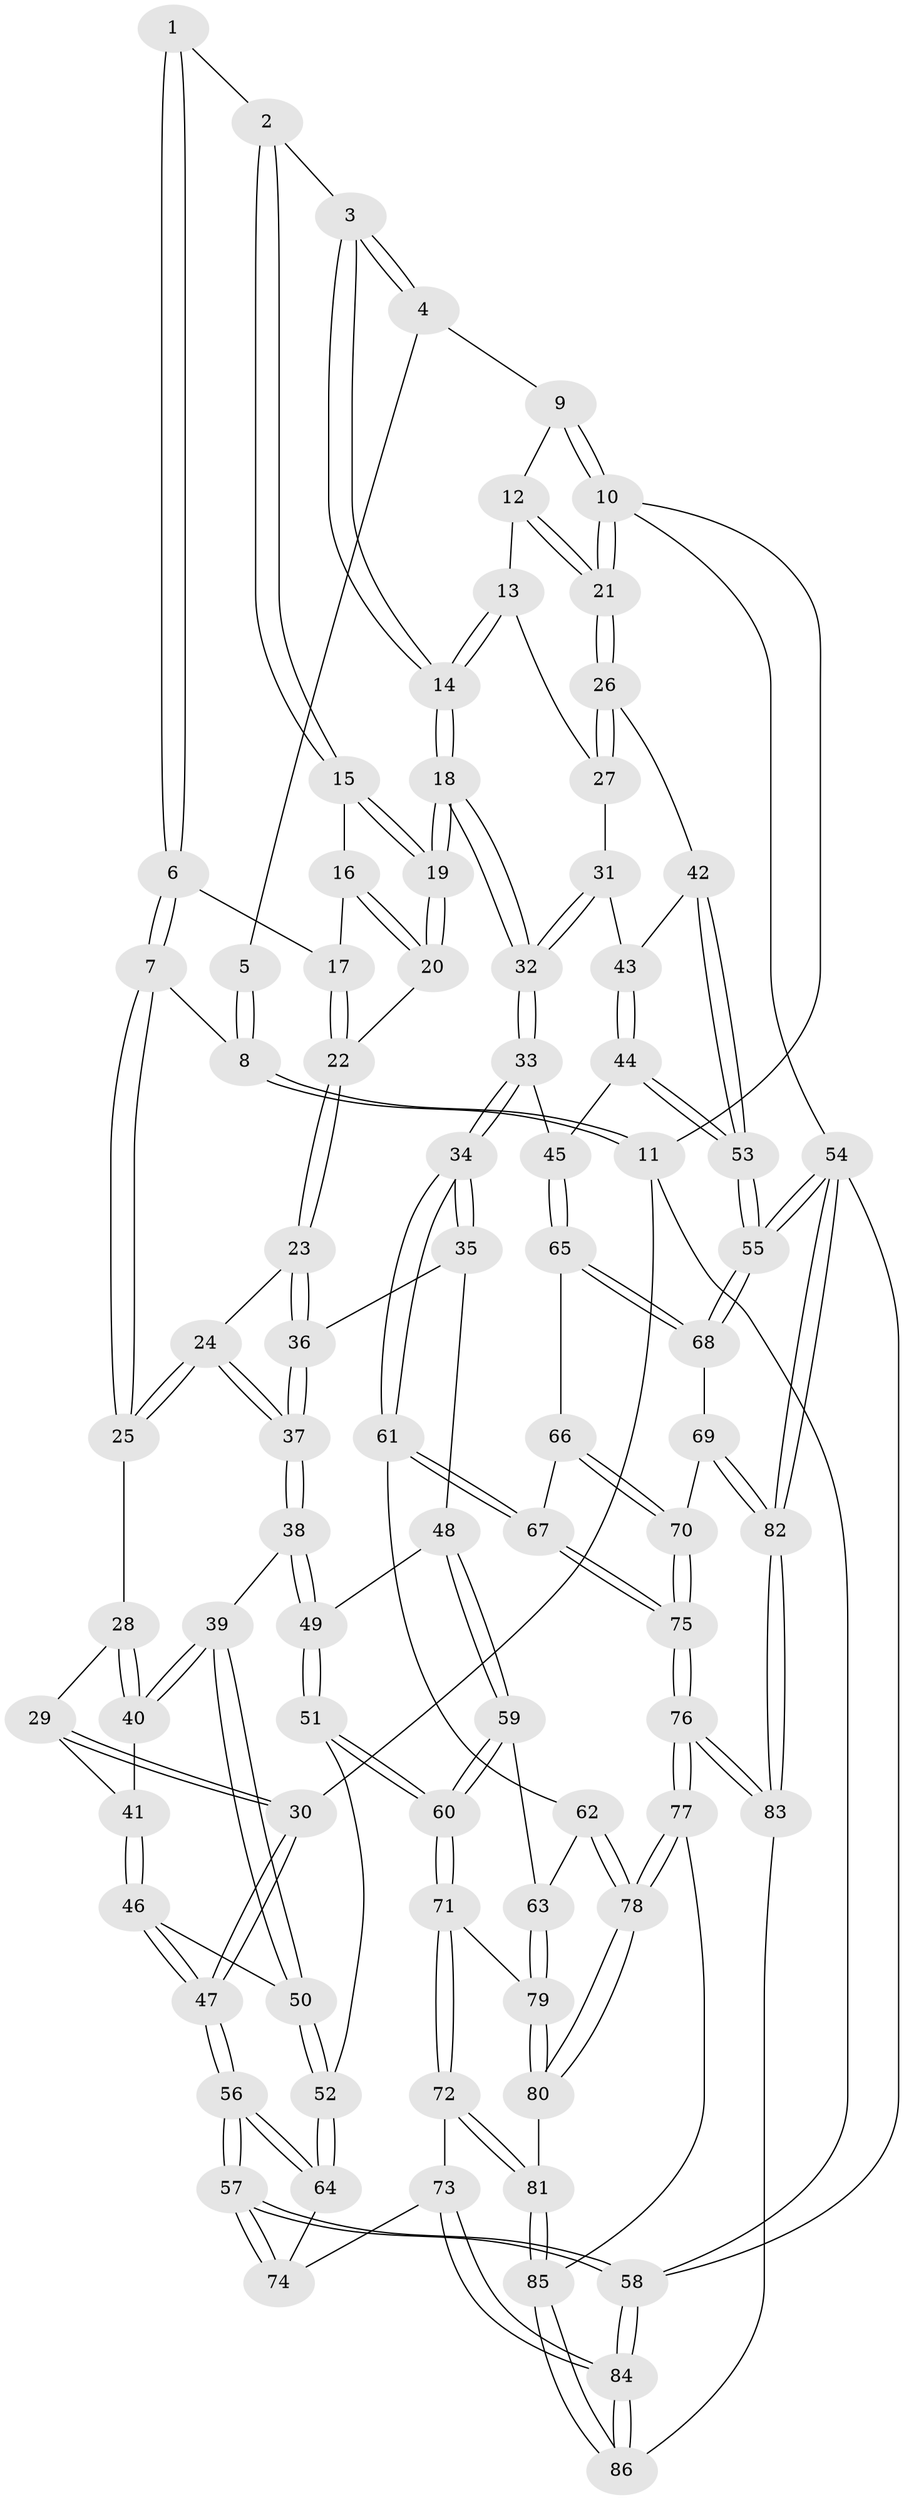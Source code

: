 // Generated by graph-tools (version 1.1) at 2025/17/03/09/25 04:17:05]
// undirected, 86 vertices, 212 edges
graph export_dot {
graph [start="1"]
  node [color=gray90,style=filled];
  1 [pos="+0.41898740805299844+0.03386285691307468"];
  2 [pos="+0.5540588189522367+0"];
  3 [pos="+0.6097559026834639+0"];
  4 [pos="+0.6137802073519945+0"];
  5 [pos="+0.24713520363129665+0"];
  6 [pos="+0.37491762348877794+0.11251608782711967"];
  7 [pos="+0.2396145069470378+0.08229841099291277"];
  8 [pos="+0.1620660687864879+0"];
  9 [pos="+0.6594659244373814+0"];
  10 [pos="+1+0"];
  11 [pos="+0+0"];
  12 [pos="+0.8474217949951692+0.09690753589909945"];
  13 [pos="+0.8348100862729415+0.11845502054147129"];
  14 [pos="+0.7214871342550183+0.14358256534981625"];
  15 [pos="+0.5333383858256089+0.030621120103976506"];
  16 [pos="+0.4772059577804122+0.10157302069477411"];
  17 [pos="+0.3915454528619341+0.12064890094467473"];
  18 [pos="+0.664606592519066+0.25322190790256044"];
  19 [pos="+0.6217135896523435+0.2359232634062648"];
  20 [pos="+0.5424221369314198+0.2244244220257699"];
  21 [pos="+1+0"];
  22 [pos="+0.4356274290207059+0.2605665849184262"];
  23 [pos="+0.42741350406941075+0.271618230405355"];
  24 [pos="+0.19888488656565617+0.2251994094063184"];
  25 [pos="+0.1919304121328727+0.2136612323474499"];
  26 [pos="+1+0.16475736561249407"];
  27 [pos="+0.8893385438148604+0.17997472519437185"];
  28 [pos="+0.016677205120725725+0.23561886114018835"];
  29 [pos="+0+0.23028455099268882"];
  30 [pos="+0+0.18197218162775702"];
  31 [pos="+0.8690462027082019+0.3362454082644527"];
  32 [pos="+0.7088059702599175+0.39694155388690233"];
  33 [pos="+0.7038932305110005+0.4113112844455782"];
  34 [pos="+0.5990843105212659+0.5007922862077064"];
  35 [pos="+0.4761166988958271+0.41602413122618676"];
  36 [pos="+0.42435890795638126+0.35487808616100025"];
  37 [pos="+0.23491989237280866+0.4041006846221521"];
  38 [pos="+0.23408165134744371+0.40692935570026106"];
  39 [pos="+0.13400597281560234+0.4541415463402806"];
  40 [pos="+0.10740613684243362+0.4410394732564714"];
  41 [pos="+0.04932451426723434+0.43556481613326026"];
  42 [pos="+1+0.27076231758374847"];
  43 [pos="+0.9437987965616503+0.3461102204184099"];
  44 [pos="+0.9609936249931139+0.5225512555750144"];
  45 [pos="+0.8451961014531041+0.5375519776155584"];
  46 [pos="+0+0.4865225352893821"];
  47 [pos="+0+0.4971183759401537"];
  48 [pos="+0.2933673584230618+0.5058201956760816"];
  49 [pos="+0.28865458457165116+0.5028533109220339"];
  50 [pos="+0.10332282201805756+0.5450580965370375"];
  51 [pos="+0.19615864940403996+0.6078528724109884"];
  52 [pos="+0.10987733010491126+0.6124423944010661"];
  53 [pos="+1+0.6258407062186152"];
  54 [pos="+1+1"];
  55 [pos="+1+0.7434073362936319"];
  56 [pos="+0+0.6699730101171476"];
  57 [pos="+0+0.9679099285951597"];
  58 [pos="+0+1"];
  59 [pos="+0.34628205356926267+0.5640529270790186"];
  60 [pos="+0.2774698744384352+0.6865607786699116"];
  61 [pos="+0.5817395217846848+0.5513718054149553"];
  62 [pos="+0.5759924923975984+0.5562196291705446"];
  63 [pos="+0.4981493358934521+0.6025598144525364"];
  64 [pos="+0.07906698240197636+0.658468657592329"];
  65 [pos="+0.8513468901041291+0.6241657777142583"];
  66 [pos="+0.7615248878697151+0.6622578821172825"];
  67 [pos="+0.6719207740456228+0.6571899832060356"];
  68 [pos="+0.908602962919539+0.7095864746148108"];
  69 [pos="+0.8330042181752942+0.774547683296177"];
  70 [pos="+0.8216310346589294+0.7768098010307946"];
  71 [pos="+0.2806310273496228+0.7108517652291731"];
  72 [pos="+0.18803692534943856+0.8241669011235114"];
  73 [pos="+0.17316525465285834+0.8265038305059087"];
  74 [pos="+0.1623098271798867+0.8210484139647204"];
  75 [pos="+0.7120292626477805+0.8284867128252427"];
  76 [pos="+0.6511784705021896+0.9416195299171926"];
  77 [pos="+0.615626380776466+0.9153647697330983"];
  78 [pos="+0.5877881310329421+0.8854271017731064"];
  79 [pos="+0.43603225549523006+0.7365990559890193"];
  80 [pos="+0.4450491624772503+0.7880076484198892"];
  81 [pos="+0.33399215382792063+0.8985970533569887"];
  82 [pos="+1+1"];
  83 [pos="+0.7135312837395116+1"];
  84 [pos="+0.0944119663354626+1"];
  85 [pos="+0.3473579467605139+0.9436423345503782"];
  86 [pos="+0.3453737021913448+1"];
  1 -- 2;
  1 -- 6;
  1 -- 6;
  2 -- 3;
  2 -- 15;
  2 -- 15;
  3 -- 4;
  3 -- 4;
  3 -- 14;
  3 -- 14;
  4 -- 5;
  4 -- 9;
  5 -- 8;
  5 -- 8;
  6 -- 7;
  6 -- 7;
  6 -- 17;
  7 -- 8;
  7 -- 25;
  7 -- 25;
  8 -- 11;
  8 -- 11;
  9 -- 10;
  9 -- 10;
  9 -- 12;
  10 -- 11;
  10 -- 21;
  10 -- 21;
  10 -- 54;
  11 -- 30;
  11 -- 58;
  12 -- 13;
  12 -- 21;
  12 -- 21;
  13 -- 14;
  13 -- 14;
  13 -- 27;
  14 -- 18;
  14 -- 18;
  15 -- 16;
  15 -- 19;
  15 -- 19;
  16 -- 17;
  16 -- 20;
  16 -- 20;
  17 -- 22;
  17 -- 22;
  18 -- 19;
  18 -- 19;
  18 -- 32;
  18 -- 32;
  19 -- 20;
  19 -- 20;
  20 -- 22;
  21 -- 26;
  21 -- 26;
  22 -- 23;
  22 -- 23;
  23 -- 24;
  23 -- 36;
  23 -- 36;
  24 -- 25;
  24 -- 25;
  24 -- 37;
  24 -- 37;
  25 -- 28;
  26 -- 27;
  26 -- 27;
  26 -- 42;
  27 -- 31;
  28 -- 29;
  28 -- 40;
  28 -- 40;
  29 -- 30;
  29 -- 30;
  29 -- 41;
  30 -- 47;
  30 -- 47;
  31 -- 32;
  31 -- 32;
  31 -- 43;
  32 -- 33;
  32 -- 33;
  33 -- 34;
  33 -- 34;
  33 -- 45;
  34 -- 35;
  34 -- 35;
  34 -- 61;
  34 -- 61;
  35 -- 36;
  35 -- 48;
  36 -- 37;
  36 -- 37;
  37 -- 38;
  37 -- 38;
  38 -- 39;
  38 -- 49;
  38 -- 49;
  39 -- 40;
  39 -- 40;
  39 -- 50;
  39 -- 50;
  40 -- 41;
  41 -- 46;
  41 -- 46;
  42 -- 43;
  42 -- 53;
  42 -- 53;
  43 -- 44;
  43 -- 44;
  44 -- 45;
  44 -- 53;
  44 -- 53;
  45 -- 65;
  45 -- 65;
  46 -- 47;
  46 -- 47;
  46 -- 50;
  47 -- 56;
  47 -- 56;
  48 -- 49;
  48 -- 59;
  48 -- 59;
  49 -- 51;
  49 -- 51;
  50 -- 52;
  50 -- 52;
  51 -- 52;
  51 -- 60;
  51 -- 60;
  52 -- 64;
  52 -- 64;
  53 -- 55;
  53 -- 55;
  54 -- 55;
  54 -- 55;
  54 -- 82;
  54 -- 82;
  54 -- 58;
  55 -- 68;
  55 -- 68;
  56 -- 57;
  56 -- 57;
  56 -- 64;
  56 -- 64;
  57 -- 58;
  57 -- 58;
  57 -- 74;
  57 -- 74;
  58 -- 84;
  58 -- 84;
  59 -- 60;
  59 -- 60;
  59 -- 63;
  60 -- 71;
  60 -- 71;
  61 -- 62;
  61 -- 67;
  61 -- 67;
  62 -- 63;
  62 -- 78;
  62 -- 78;
  63 -- 79;
  63 -- 79;
  64 -- 74;
  65 -- 66;
  65 -- 68;
  65 -- 68;
  66 -- 67;
  66 -- 70;
  66 -- 70;
  67 -- 75;
  67 -- 75;
  68 -- 69;
  69 -- 70;
  69 -- 82;
  69 -- 82;
  70 -- 75;
  70 -- 75;
  71 -- 72;
  71 -- 72;
  71 -- 79;
  72 -- 73;
  72 -- 81;
  72 -- 81;
  73 -- 74;
  73 -- 84;
  73 -- 84;
  75 -- 76;
  75 -- 76;
  76 -- 77;
  76 -- 77;
  76 -- 83;
  76 -- 83;
  77 -- 78;
  77 -- 78;
  77 -- 85;
  78 -- 80;
  78 -- 80;
  79 -- 80;
  79 -- 80;
  80 -- 81;
  81 -- 85;
  81 -- 85;
  82 -- 83;
  82 -- 83;
  83 -- 86;
  84 -- 86;
  84 -- 86;
  85 -- 86;
  85 -- 86;
}
